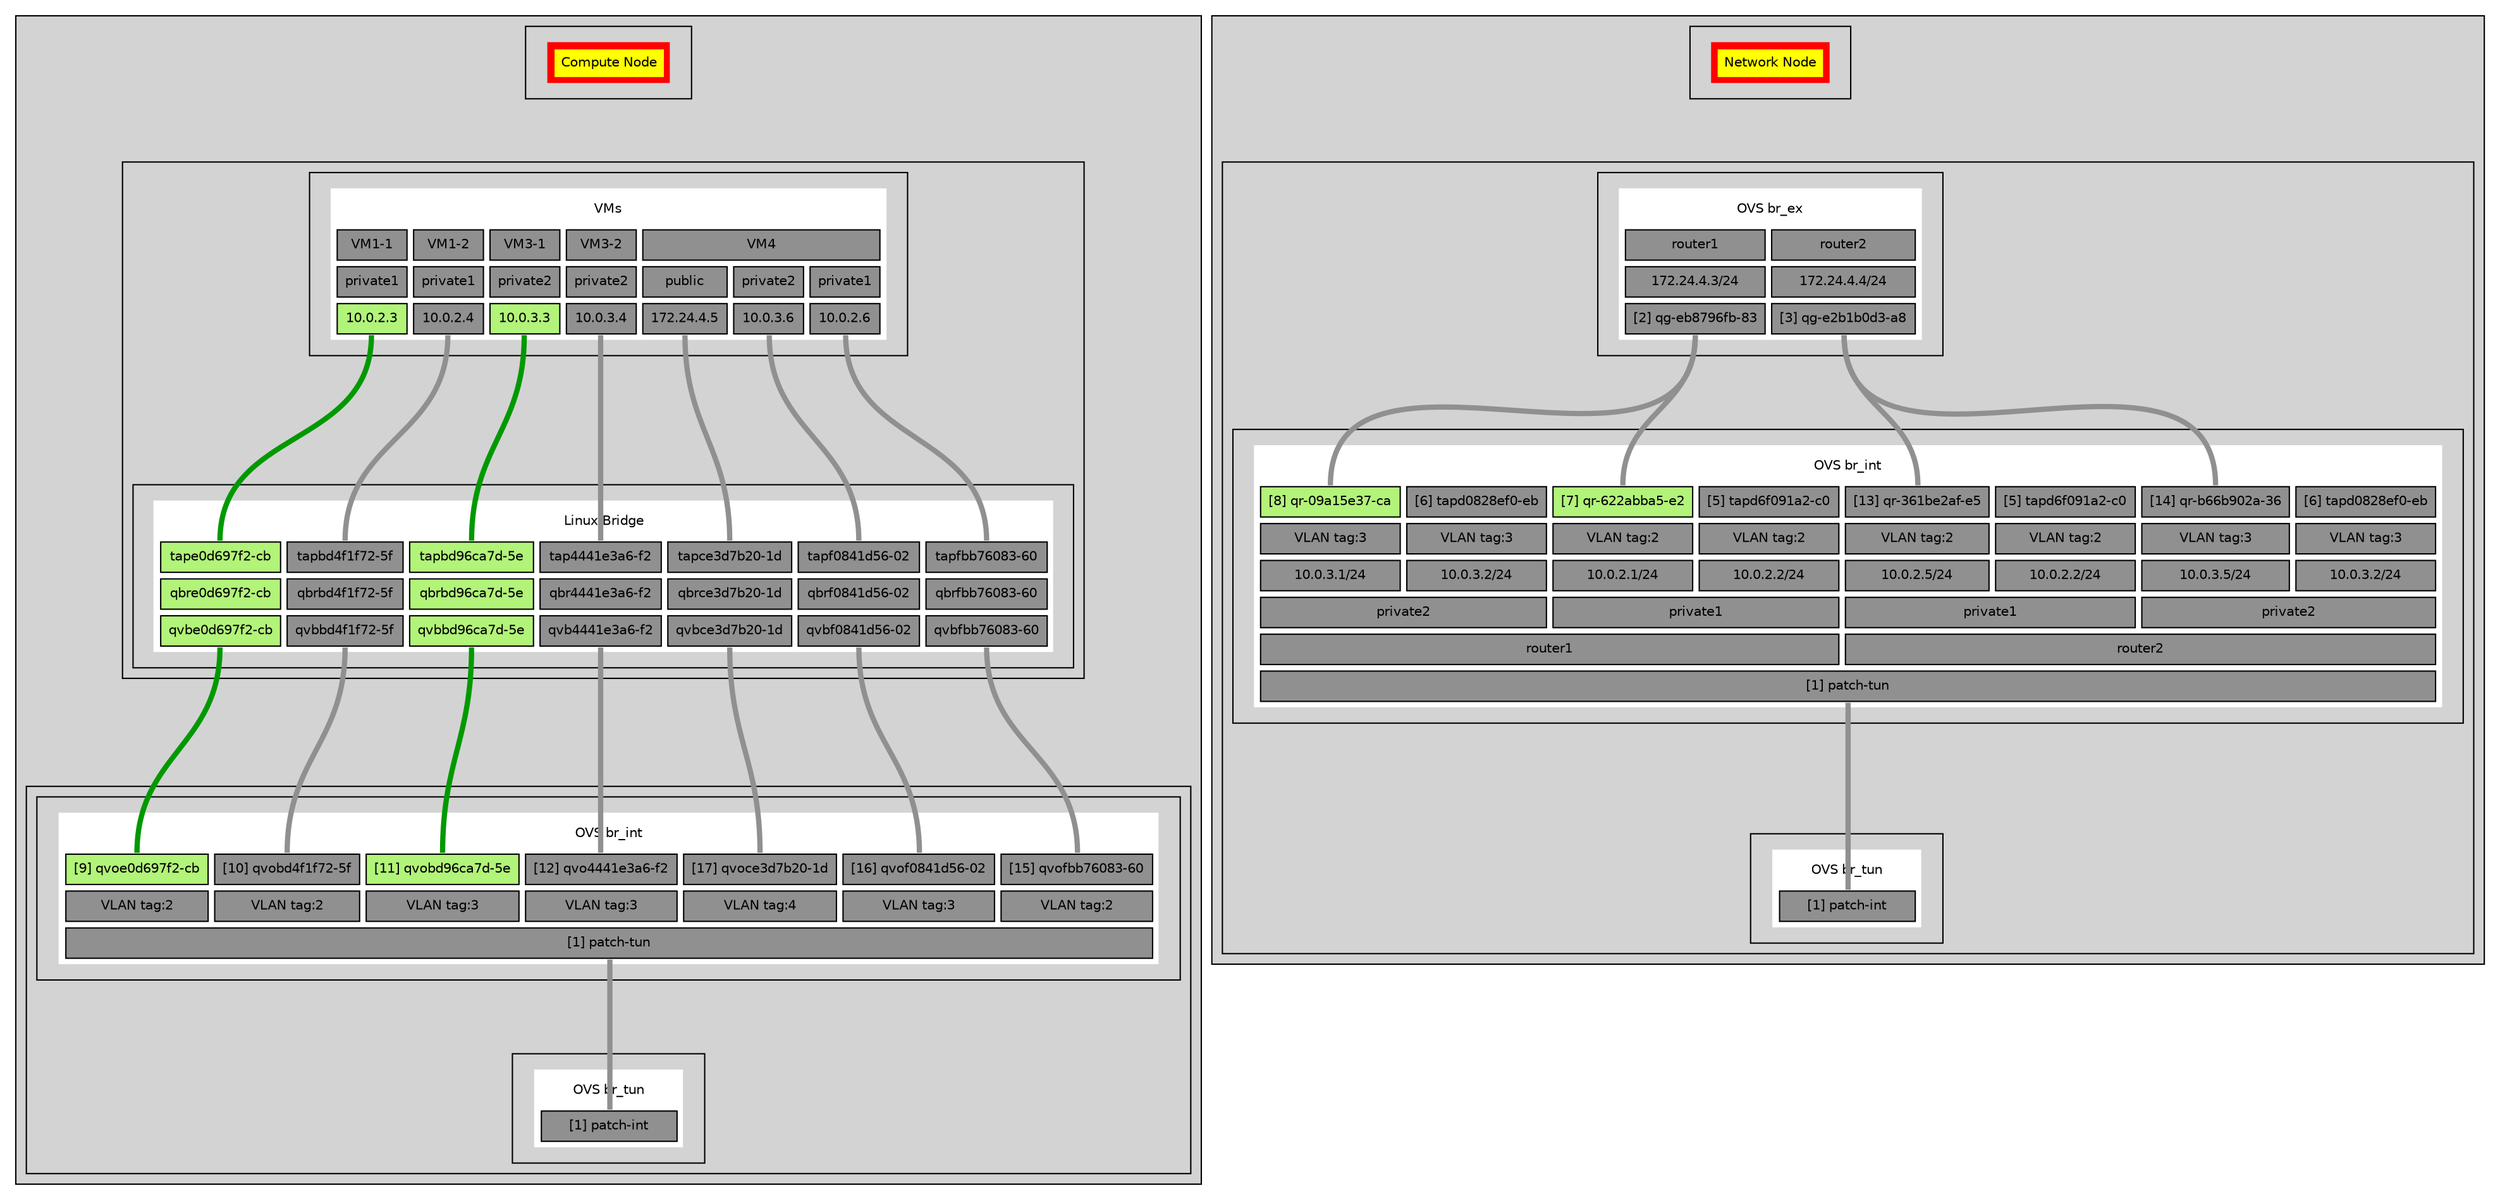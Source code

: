 digraph DON_DON {
graph [fontsize=10 fontname="Helvetica"];
node [fontsize=10 fontname="Helvetica"];
rankdir = TB;
ranksep = 1;
concentrate = true;
compound = true;
edge [dir=none]

subgraph cluster_DONComputeNode {
style=filled
subgraph cluster_ComputeNode {
ComputeNode [ shape = plaintext, label = <
<TABLE BORDER="0" CELLBORDER="1" CELLSPACING="5" CELLPADDING="5" BGCOLOR="red">
<TR>
<TD COLSPAN="1" BORDER="0" BGCOLOR="yellow" PORT="ComputeNode">Compute Node</TD>
</TR>
</TABLE>>];

}

subgraph cluster_Nova {
style=filled
subgraph cluster_VMs {
VMs [ shape = plaintext, label = <
<TABLE BORDER="0" CELLBORDER="1" CELLSPACING="5" CELLPADDING="5" BGCOLOR="white">
<TR>
<TD COLSPAN="7" BORDER="0" BGCOLOR="white" PORT="VMs">VMs</TD>
</TR>
<TR>
<TD ROWSPAN="1" COLSPAN="1" BGCOLOR="#909090">VM1-1</TD>
<TD ROWSPAN="1" COLSPAN="1" BGCOLOR="#909090">VM1-2</TD>
<TD ROWSPAN="1" COLSPAN="1" BGCOLOR="#909090">VM3-1</TD>
<TD ROWSPAN="1" COLSPAN="1" BGCOLOR="#909090">VM3-2</TD>
<TD ROWSPAN="1" COLSPAN="3" BGCOLOR="#909090">VM4</TD>
</TR>
<TR>
<TD ROWSPAN="1" COLSPAN="1" BGCOLOR="#909090">private1</TD>
<TD ROWSPAN="1" COLSPAN="1" BGCOLOR="#909090">private1</TD>
<TD ROWSPAN="1" COLSPAN="1" BGCOLOR="#909090">private2</TD>
<TD ROWSPAN="1" COLSPAN="1" BGCOLOR="#909090">private2</TD>
<TD ROWSPAN="1" COLSPAN="1" BGCOLOR="#909090">public</TD>
<TD ROWSPAN="1" COLSPAN="1" BGCOLOR="#909090">private2</TD>
<TD ROWSPAN="1" COLSPAN="1" BGCOLOR="#909090">private1</TD>
</TR>
<TR>
<TD ROWSPAN="1" COLSPAN="1" BGCOLOR="#b2f379" PORT="10023">10.0.2.3</TD>
<TD ROWSPAN="1" COLSPAN="1" BGCOLOR="#909090" PORT="10024">10.0.2.4</TD>
<TD ROWSPAN="1" COLSPAN="1" BGCOLOR="#b2f379" PORT="10033">10.0.3.3</TD>
<TD ROWSPAN="1" COLSPAN="1" BGCOLOR="#909090" PORT="10034">10.0.3.4</TD>
<TD ROWSPAN="1" COLSPAN="1" BGCOLOR="#909090" PORT="1722445">172.24.4.5</TD>
<TD ROWSPAN="1" COLSPAN="1" BGCOLOR="#909090" PORT="10036">10.0.3.6</TD>
<TD ROWSPAN="1" COLSPAN="1" BGCOLOR="#909090" PORT="10026">10.0.2.6</TD>
</TR>
</TABLE>>];

}

subgraph cluster_LinuxBridge {
LinuxBridge [ shape = plaintext, label = <
<TABLE BORDER="0" CELLBORDER="1" CELLSPACING="5" CELLPADDING="5" BGCOLOR="white">
<TR>
<TD COLSPAN="7" BORDER="0" BGCOLOR="white" PORT="LinuxBridge">Linux Bridge</TD>
</TR>
<TR>
<TD ROWSPAN="1" COLSPAN="1" BGCOLOR="#b2f379" PORT="tape0d697f2_cb">tape0d697f2-cb</TD>
<TD ROWSPAN="1" COLSPAN="1" BGCOLOR="#909090" PORT="tapbd4f1f72_5f">tapbd4f1f72-5f</TD>
<TD ROWSPAN="1" COLSPAN="1" BGCOLOR="#b2f379" PORT="tapbd96ca7d_5e">tapbd96ca7d-5e</TD>
<TD ROWSPAN="1" COLSPAN="1" BGCOLOR="#909090" PORT="tap4441e3a6_f2">tap4441e3a6-f2</TD>
<TD ROWSPAN="1" COLSPAN="1" BGCOLOR="#909090" PORT="tapce3d7b20_1d">tapce3d7b20-1d</TD>
<TD ROWSPAN="1" COLSPAN="1" BGCOLOR="#909090" PORT="tapf0841d56_02">tapf0841d56-02</TD>
<TD ROWSPAN="1" COLSPAN="1" BGCOLOR="#909090" PORT="tapfbb76083_60">tapfbb76083-60</TD>
</TR>
<TR>
<TD ROWSPAN="1" COLSPAN="1" BGCOLOR="#b2f379" PORT="qbre0d697f2_cb">qbre0d697f2-cb</TD>
<TD ROWSPAN="1" COLSPAN="1" BGCOLOR="#909090" PORT="qbrbd4f1f72_5f">qbrbd4f1f72-5f</TD>
<TD ROWSPAN="1" COLSPAN="1" BGCOLOR="#b2f379" PORT="qbrbd96ca7d_5e">qbrbd96ca7d-5e</TD>
<TD ROWSPAN="1" COLSPAN="1" BGCOLOR="#909090" PORT="qbr4441e3a6_f2">qbr4441e3a6-f2</TD>
<TD ROWSPAN="1" COLSPAN="1" BGCOLOR="#909090" PORT="qbrce3d7b20_1d">qbrce3d7b20-1d</TD>
<TD ROWSPAN="1" COLSPAN="1" BGCOLOR="#909090" PORT="qbrf0841d56_02">qbrf0841d56-02</TD>
<TD ROWSPAN="1" COLSPAN="1" BGCOLOR="#909090" PORT="qbrfbb76083_60">qbrfbb76083-60</TD>
</TR>
<TR>
<TD ROWSPAN="1" COLSPAN="1" BGCOLOR="#b2f379" PORT="qvbe0d697f2_cb">qvbe0d697f2-cb</TD>
<TD ROWSPAN="1" COLSPAN="1" BGCOLOR="#909090" PORT="qvbbd4f1f72_5f">qvbbd4f1f72-5f</TD>
<TD ROWSPAN="1" COLSPAN="1" BGCOLOR="#b2f379" PORT="qvbbd96ca7d_5e">qvbbd96ca7d-5e</TD>
<TD ROWSPAN="1" COLSPAN="1" BGCOLOR="#909090" PORT="qvb4441e3a6_f2">qvb4441e3a6-f2</TD>
<TD ROWSPAN="1" COLSPAN="1" BGCOLOR="#909090" PORT="qvbce3d7b20_1d">qvbce3d7b20-1d</TD>
<TD ROWSPAN="1" COLSPAN="1" BGCOLOR="#909090" PORT="qvbf0841d56_02">qvbf0841d56-02</TD>
<TD ROWSPAN="1" COLSPAN="1" BGCOLOR="#909090" PORT="qvbfbb76083_60">qvbfbb76083-60</TD>
</TR>
</TABLE>>];

}

}

subgraph cluster_OVS {
style=filled
subgraph cluster_compute_br_int {
compute_br_int [ shape = plaintext, label = <
<TABLE BORDER="0" CELLBORDER="1" CELLSPACING="5" CELLPADDING="5" BGCOLOR="white">
<TR>
<TD COLSPAN="7" BORDER="0" BGCOLOR="white" PORT="OVSbr_int">OVS br_int</TD>
</TR>
<TR>
<TD ROWSPAN="1" COLSPAN="1" BGCOLOR="#b2f379" PORT="qvoe0d697f2_cb">[9] qvoe0d697f2-cb</TD>
<TD ROWSPAN="1" COLSPAN="1" BGCOLOR="#909090" PORT="qvobd4f1f72_5f">[10] qvobd4f1f72-5f</TD>
<TD ROWSPAN="1" COLSPAN="1" BGCOLOR="#b2f379" PORT="qvobd96ca7d_5e">[11] qvobd96ca7d-5e</TD>
<TD ROWSPAN="1" COLSPAN="1" BGCOLOR="#909090" PORT="qvo4441e3a6_f2">[12] qvo4441e3a6-f2</TD>
<TD ROWSPAN="1" COLSPAN="1" BGCOLOR="#909090" PORT="qvoce3d7b20_1d">[17] qvoce3d7b20-1d</TD>
<TD ROWSPAN="1" COLSPAN="1" BGCOLOR="#909090" PORT="qvof0841d56_02">[16] qvof0841d56-02</TD>
<TD ROWSPAN="1" COLSPAN="1" BGCOLOR="#909090" PORT="qvofbb76083_60">[15] qvofbb76083-60</TD>
</TR>
<TR>
<TD ROWSPAN="1" COLSPAN="1" BGCOLOR="#909090" PORT="qvoe0d697f2_cbtag_2">VLAN tag:2</TD>
<TD ROWSPAN="1" COLSPAN="1" BGCOLOR="#909090" PORT="qvobd4f1f72_5ftag_2">VLAN tag:2</TD>
<TD ROWSPAN="1" COLSPAN="1" BGCOLOR="#909090" PORT="qvobd96ca7d_5etag_3">VLAN tag:3</TD>
<TD ROWSPAN="1" COLSPAN="1" BGCOLOR="#909090" PORT="qvo4441e3a6_f2tag_3">VLAN tag:3</TD>
<TD ROWSPAN="1" COLSPAN="1" BGCOLOR="#909090" PORT="qvoce3d7b20_1dtag_4">VLAN tag:4</TD>
<TD ROWSPAN="1" COLSPAN="1" BGCOLOR="#909090" PORT="qvof0841d56_02tag_3">VLAN tag:3</TD>
<TD ROWSPAN="1" COLSPAN="1" BGCOLOR="#909090" PORT="qvofbb76083_60tag_2">VLAN tag:2</TD>
</TR>
<TR>
<TD ROWSPAN="1" COLSPAN="7" BGCOLOR="#909090" PORT="patch_tun">[1] patch-tun</TD>
</TR>
</TABLE>>];

}

subgraph cluster_compute_br_tun {
compute_br_tun [ shape = plaintext, label = <
<TABLE BORDER="0" CELLBORDER="1" CELLSPACING="5" CELLPADDING="5" BGCOLOR="white">
<TR>
<TD COLSPAN="7" BORDER="0" BGCOLOR="white" PORT="OVSbr_tun">OVS br_tun</TD>
</TR>
<TR>
<TD ROWSPAN="1" COLSPAN="7" BGCOLOR="#909090" PORT="patch_int">[1] patch-int</TD>
</TR>
</TABLE>>];

}

}

ComputeNode:s -> VMs:n [color = "#909090", penwidth = "4", style="invis"]
VMs:10023:s -> LinuxBridge:tape0d697f2_cb:n [color = "#009900", penwidth = "4"]
VMs:10024:s -> LinuxBridge:tapbd4f1f72_5f:n [color = "#909090", penwidth = "4"]
VMs:10033:s -> LinuxBridge:tapbd96ca7d_5e:n [color = "#009900", penwidth = "4"]
VMs:10034:s -> LinuxBridge:tap4441e3a6_f2:n [color = "#909090", penwidth = "4"]
VMs:1722445:s -> LinuxBridge:tapce3d7b20_1d:n [color = "#909090", penwidth = "4"]
VMs:10036:s -> LinuxBridge:tapf0841d56_02:n [color = "#909090", penwidth = "4"]
VMs:10026:s -> LinuxBridge:tapfbb76083_60:n [color = "#909090", penwidth = "4"]
LinuxBridge:qvbe0d697f2_cb:s -> compute_br_int:qvoe0d697f2_cb:n [color = "#009900", penwidth = "4"]
LinuxBridge:qvbbd4f1f72_5f:s -> compute_br_int:qvobd4f1f72_5f:n [color = "#909090", penwidth = "4"]
LinuxBridge:qvbbd96ca7d_5e:s -> compute_br_int:qvobd96ca7d_5e:n [color = "#009900", penwidth = "4"]
LinuxBridge:qvb4441e3a6_f2:s -> compute_br_int:qvo4441e3a6_f2:n [color = "#909090", penwidth = "4"]
LinuxBridge:qvbce3d7b20_1d:s -> compute_br_int:qvoce3d7b20_1d:n [color = "#909090", penwidth = "4"]
LinuxBridge:qvbf0841d56_02:s -> compute_br_int:qvof0841d56_02:n [color = "#909090", penwidth = "4"]
LinuxBridge:qvbfbb76083_60:s -> compute_br_int:qvofbb76083_60:n [color = "#909090", penwidth = "4"]
compute_br_int:patch_tun:s -> compute_br_tun:patch_int:n [color = "#909090", penwidth = "4"]
}

subgraph cluster_DONNetworkNode {
style=filled
subgraph cluster_NetworkNode {
NetworkNode [ shape = plaintext, label = <
<TABLE BORDER="0" CELLBORDER="1" CELLSPACING="5" CELLPADDING="5" BGCOLOR="red">
<TR>
<TD COLSPAN="1" BORDER="0" BGCOLOR="yellow" PORT="NetworkNode">Network Node</TD>
</TR>
</TABLE>>];

}

subgraph cluster_OVS {
style=filled
subgraph cluster_br_ex {
br_ex [ shape = plaintext, label = <
<TABLE BORDER="0" CELLBORDER="1" CELLSPACING="5" CELLPADDING="5" BGCOLOR="white">
<TR>
<TD COLSPAN="2" BORDER="0" BGCOLOR="white" PORT="OVSbr_ex">OVS br_ex</TD>
</TR>
<TR>
<TD ROWSPAN="1" COLSPAN="1" BGCOLOR="#909090" PORT="router1">router1</TD>
<TD ROWSPAN="1" COLSPAN="1" BGCOLOR="#909090" PORT="router2">router2</TD>
</TR>
<TR>
<TD ROWSPAN="1" COLSPAN="1" BGCOLOR="#909090" PORT="172.24.4.3/24">172.24.4.3/24</TD>
<TD ROWSPAN="1" COLSPAN="1" BGCOLOR="#909090" PORT="172.24.4.4/24">172.24.4.4/24</TD>
</TR>
<TR>
<TD ROWSPAN="1" COLSPAN="1" BGCOLOR="#909090" PORT="qg_eb8796fb_83">[2] qg-eb8796fb-83</TD>
<TD ROWSPAN="1" COLSPAN="1" BGCOLOR="#909090" PORT="qg_e2b1b0d3_a8">[3] qg-e2b1b0d3-a8</TD>
</TR>
</TABLE>>];

}

subgraph cluster_network_br_int {
network_br_int [ shape = plaintext, label = <
<TABLE BORDER="0" CELLBORDER="1" CELLSPACING="5" CELLPADDING="5" BGCOLOR="white">
<TR>
<TD COLSPAN="8" BORDER="0" BGCOLOR="white" PORT="OVSbr_int">OVS br_int</TD>
</TR>
<TR>
<TD ROWSPAN="1" COLSPAN="1" BGCOLOR="#b2f379" PORT="qr_09a15e37_ca">[8] qr-09a15e37-ca</TD>
<TD ROWSPAN="1" COLSPAN="1" BGCOLOR="#909090" PORT="tapd0828ef0_eb">[6] tapd0828ef0-eb</TD>
<TD ROWSPAN="1" COLSPAN="1" BGCOLOR="#b2f379" PORT="qr_622abba5_e2">[7] qr-622abba5-e2</TD>
<TD ROWSPAN="1" COLSPAN="1" BGCOLOR="#909090" PORT="tapd6f091a2_c0">[5] tapd6f091a2-c0</TD>
<TD ROWSPAN="1" COLSPAN="1" BGCOLOR="#909090" PORT="qr_361be2af_e5">[13] qr-361be2af-e5</TD>
<TD ROWSPAN="1" COLSPAN="1" BGCOLOR="#909090" PORT="tapd6f091a2_c0">[5] tapd6f091a2-c0</TD>
<TD ROWSPAN="1" COLSPAN="1" BGCOLOR="#909090" PORT="qr_b66b902a_36">[14] qr-b66b902a-36</TD>
<TD ROWSPAN="1" COLSPAN="1" BGCOLOR="#909090" PORT="tapd0828ef0_eb">[6] tapd0828ef0-eb</TD>
</TR>
<TR>
<TD ROWSPAN="1" COLSPAN="1" BGCOLOR="#909090" PORT="qr_09a15e37_catag_3">VLAN tag:3</TD>
<TD ROWSPAN="1" COLSPAN="1" BGCOLOR="#909090" PORT="tapd0828ef0_ebtag_3">VLAN tag:3</TD>
<TD ROWSPAN="1" COLSPAN="1" BGCOLOR="#909090" PORT="qr_622abba5_e2tag_2">VLAN tag:2</TD>
<TD ROWSPAN="1" COLSPAN="1" BGCOLOR="#909090" PORT="tapd6f091a2_c0tag_2">VLAN tag:2</TD>
<TD ROWSPAN="1" COLSPAN="1" BGCOLOR="#909090" PORT="qr_361be2af_e5tag_2">VLAN tag:2</TD>
<TD ROWSPAN="1" COLSPAN="1" BGCOLOR="#909090" PORT="tapd6f091a2_c0tag_2">VLAN tag:2</TD>
<TD ROWSPAN="1" COLSPAN="1" BGCOLOR="#909090" PORT="qr_b66b902a_36tag_3">VLAN tag:3</TD>
<TD ROWSPAN="1" COLSPAN="1" BGCOLOR="#909090" PORT="tapd0828ef0_ebtag_3">VLAN tag:3</TD>
</TR>
<TR>
<TD ROWSPAN="1" COLSPAN="1" BGCOLOR="#909090" PORT="qr_09a15e37_ca10.0.3.1/24">10.0.3.1/24</TD>
<TD ROWSPAN="1" COLSPAN="1" BGCOLOR="#909090" PORT="tapd0828ef0_eb10.0.3.2/24">10.0.3.2/24</TD>
<TD ROWSPAN="1" COLSPAN="1" BGCOLOR="#909090" PORT="qr_622abba5_e210.0.2.1/24">10.0.2.1/24</TD>
<TD ROWSPAN="1" COLSPAN="1" BGCOLOR="#909090" PORT="tapd6f091a2_c010.0.2.2/24">10.0.2.2/24</TD>
<TD ROWSPAN="1" COLSPAN="1" BGCOLOR="#909090" PORT="qr_361be2af_e510.0.2.5/24">10.0.2.5/24</TD>
<TD ROWSPAN="1" COLSPAN="1" BGCOLOR="#909090" PORT="tapd6f091a2_c010.0.2.2/24">10.0.2.2/24</TD>
<TD ROWSPAN="1" COLSPAN="1" BGCOLOR="#909090" PORT="qr_b66b902a_3610.0.3.5/24">10.0.3.5/24</TD>
<TD ROWSPAN="1" COLSPAN="1" BGCOLOR="#909090" PORT="tapd0828ef0_eb10.0.3.2/24">10.0.3.2/24</TD>
</TR>
<TR>
<TD ROWSPAN="1" COLSPAN="2" BGCOLOR="#909090" PORT="private2">private2</TD>
<TD ROWSPAN="1" COLSPAN="2" BGCOLOR="#909090" PORT="private1">private1</TD>
<TD ROWSPAN="1" COLSPAN="2" BGCOLOR="#909090" PORT="private1">private1</TD>
<TD ROWSPAN="1" COLSPAN="2" BGCOLOR="#909090" PORT="private2">private2</TD>
</TR>
<TR>
<TD ROWSPAN="1" COLSPAN="4" BGCOLOR="#909090" PORT="router1">router1</TD>
<TD ROWSPAN="1" COLSPAN="4" BGCOLOR="#909090" PORT="router2">router2</TD>
</TR>
<TR>
<TD ROWSPAN="1" COLSPAN="8" BGCOLOR="#909090" PORT="patch_tun">[1] patch-tun</TD>
</TR>
</TABLE>>];

}

subgraph cluster_network_br_tun {
network_br_tun [ shape = plaintext, label = <
<TABLE BORDER="0" CELLBORDER="1" CELLSPACING="5" CELLPADDING="5" BGCOLOR="white">
<TR>
<TD COLSPAN="7" BORDER="0" BGCOLOR="white" PORT="OVSbr_tun">OVS br_tun</TD>
</TR>
<TR>
<TD ROWSPAN="1" COLSPAN="7" BGCOLOR="#909090" PORT="patch_int">[1] patch-int</TD>
</TR>
</TABLE>>];

}

}

NetworkNode:s -> br_ex:n [color = "#909090", penwidth = "4", style="invis"]
network_br_int:patch_tun:s -> network_br_tun:patch_int:n [color = "#909090", penwidth = "4"]
br_ex:qg_e2b1b0d3_a8:s -> network_br_int:qr_361be2af_e5:n [color = "#909090", penwidth = "4"]
br_ex:qg_e2b1b0d3_a8:s -> network_br_int:qr_b66b902a_36:n [color = "#909090", penwidth = "4"]
br_ex:qg_eb8796fb_83:s -> network_br_int:qr_09a15e37_ca:n [color = "#909090", penwidth = "4"]
br_ex:qg_eb8796fb_83:s -> network_br_int:qr_622abba5_e2:n [color = "#909090", penwidth = "4"]
}


}

